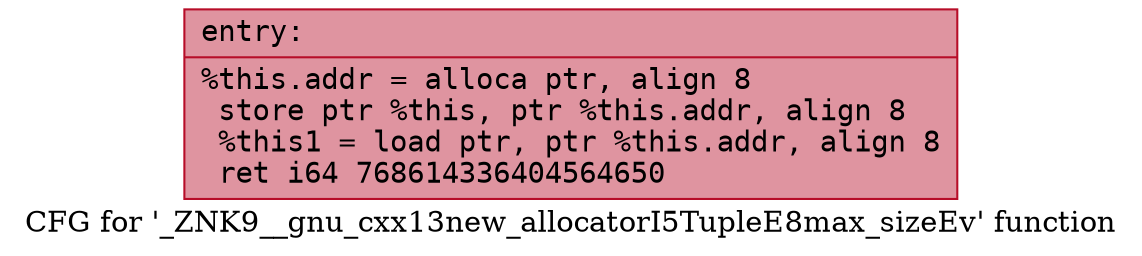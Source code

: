 digraph "CFG for '_ZNK9__gnu_cxx13new_allocatorI5TupleE8max_sizeEv' function" {
	label="CFG for '_ZNK9__gnu_cxx13new_allocatorI5TupleE8max_sizeEv' function";

	Node0x55c60639ecb0 [shape=record,color="#b70d28ff", style=filled, fillcolor="#b70d2870" fontname="Courier",label="{entry:\l|  %this.addr = alloca ptr, align 8\l  store ptr %this, ptr %this.addr, align 8\l  %this1 = load ptr, ptr %this.addr, align 8\l  ret i64 768614336404564650\l}"];
}
